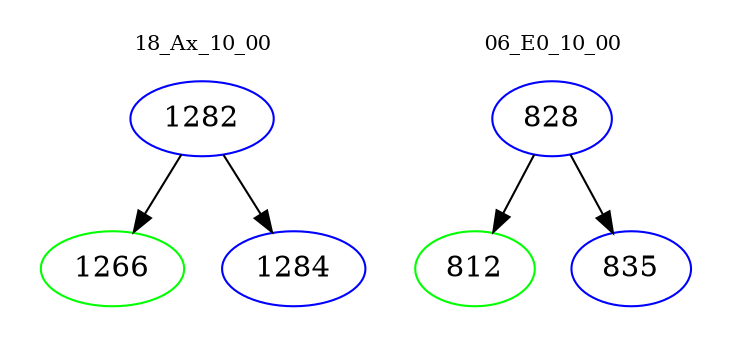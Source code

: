 digraph{
subgraph cluster_0 {
color = white
label = "18_Ax_10_00";
fontsize=10;
T0_1282 [label="1282", color="blue"]
T0_1282 -> T0_1266 [color="black"]
T0_1266 [label="1266", color="green"]
T0_1282 -> T0_1284 [color="black"]
T0_1284 [label="1284", color="blue"]
}
subgraph cluster_1 {
color = white
label = "06_E0_10_00";
fontsize=10;
T1_828 [label="828", color="blue"]
T1_828 -> T1_812 [color="black"]
T1_812 [label="812", color="green"]
T1_828 -> T1_835 [color="black"]
T1_835 [label="835", color="blue"]
}
}
